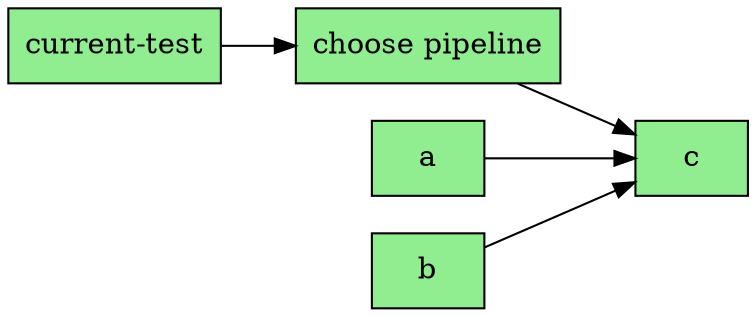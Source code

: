 digraph pipeline {
  node [shape="box"]
  rankdir=LR
  n5 [label="current-test",fillcolor="#90ee90",style="filled"]
  n4 [label="choose pipeline",fillcolor="#90ee90",style="filled"]
  n6 [label="a",fillcolor="#90ee90",style="filled"]
  n7 [label="b",fillcolor="#90ee90",style="filled"]
  n1 [label="c",fillcolor="#90ee90",style="filled"]
  n7 -> n1
  n6 -> n1
  n4 -> n1
  n5 -> n4
  }
